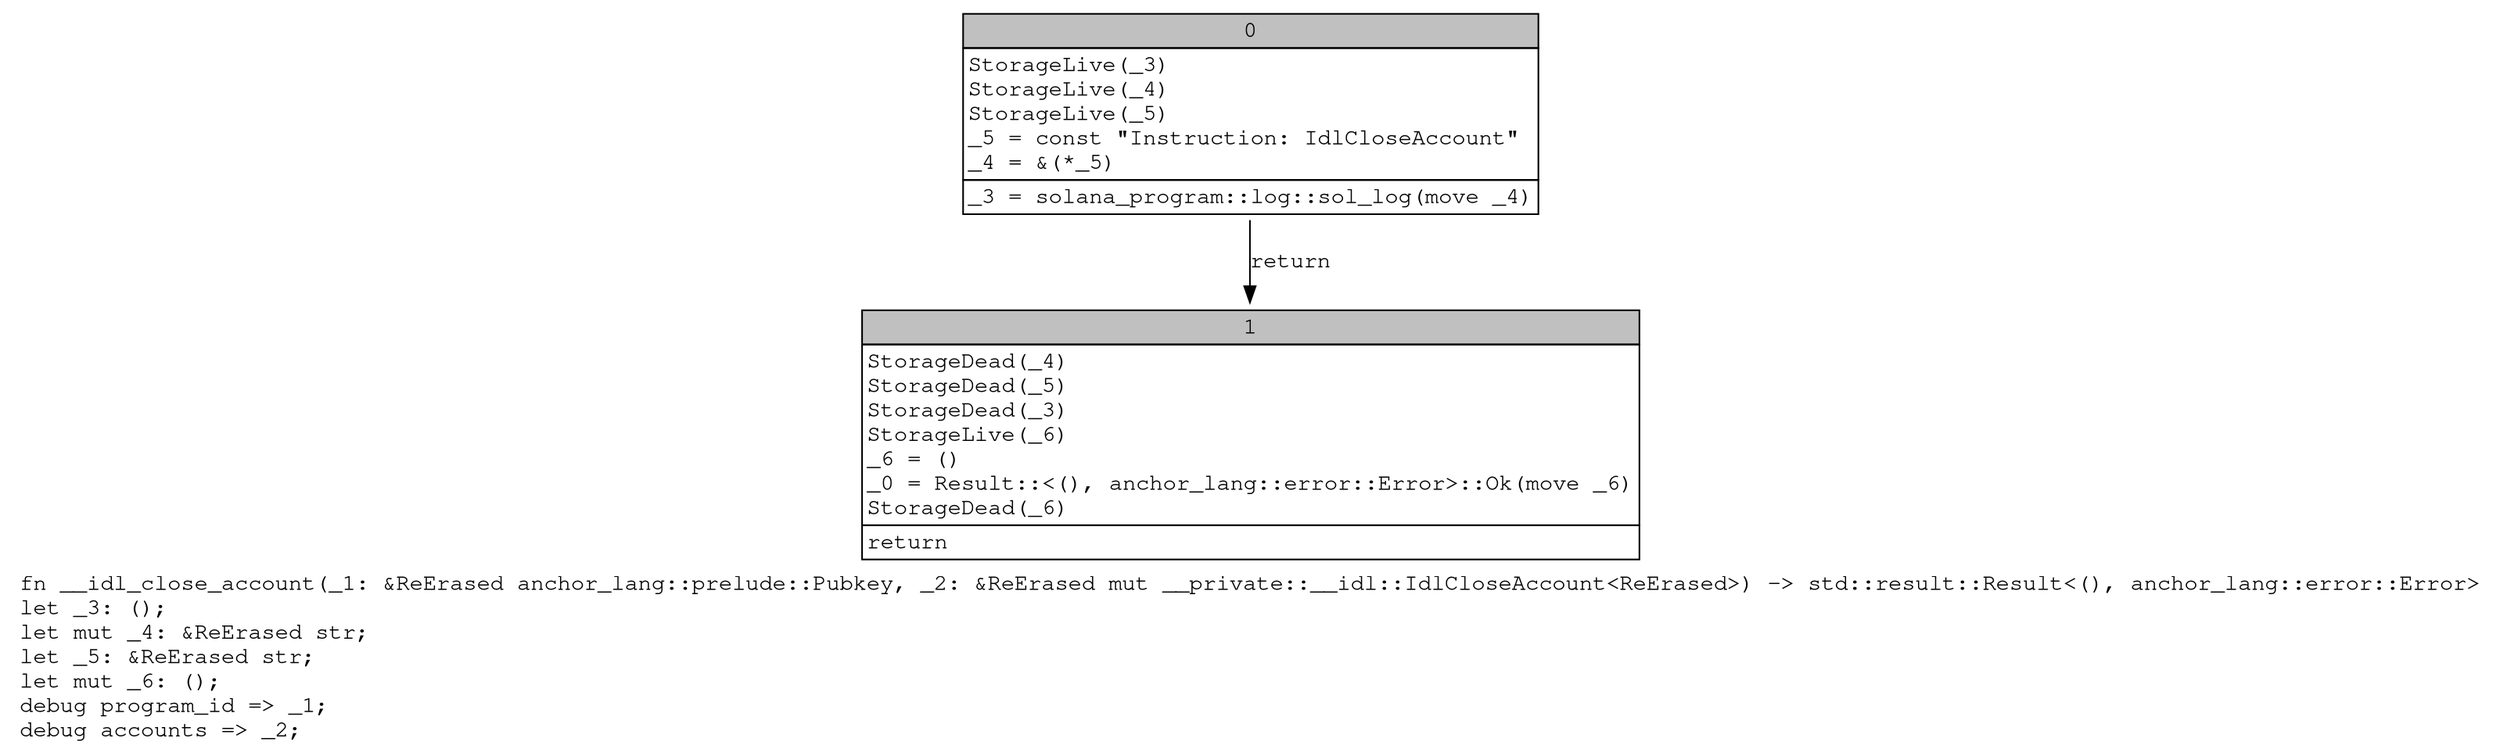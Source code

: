 digraph Mir_0_83 {
    graph [fontname="Courier, monospace"];
    node [fontname="Courier, monospace"];
    edge [fontname="Courier, monospace"];
    label=<fn __idl_close_account(_1: &amp;ReErased anchor_lang::prelude::Pubkey, _2: &amp;ReErased mut __private::__idl::IdlCloseAccount&lt;ReErased&gt;) -&gt; std::result::Result&lt;(), anchor_lang::error::Error&gt;<br align="left"/>let _3: ();<br align="left"/>let mut _4: &amp;ReErased str;<br align="left"/>let _5: &amp;ReErased str;<br align="left"/>let mut _6: ();<br align="left"/>debug program_id =&gt; _1;<br align="left"/>debug accounts =&gt; _2;<br align="left"/>>;
    bb0__0_83 [shape="none", label=<<table border="0" cellborder="1" cellspacing="0"><tr><td bgcolor="gray" align="center" colspan="1">0</td></tr><tr><td align="left" balign="left">StorageLive(_3)<br/>StorageLive(_4)<br/>StorageLive(_5)<br/>_5 = const &quot;Instruction: IdlCloseAccount&quot;<br/>_4 = &amp;(*_5)<br/></td></tr><tr><td align="left">_3 = solana_program::log::sol_log(move _4)</td></tr></table>>];
    bb1__0_83 [shape="none", label=<<table border="0" cellborder="1" cellspacing="0"><tr><td bgcolor="gray" align="center" colspan="1">1</td></tr><tr><td align="left" balign="left">StorageDead(_4)<br/>StorageDead(_5)<br/>StorageDead(_3)<br/>StorageLive(_6)<br/>_6 = ()<br/>_0 = Result::&lt;(), anchor_lang::error::Error&gt;::Ok(move _6)<br/>StorageDead(_6)<br/></td></tr><tr><td align="left">return</td></tr></table>>];
    bb0__0_83 -> bb1__0_83 [label="return"];
}
